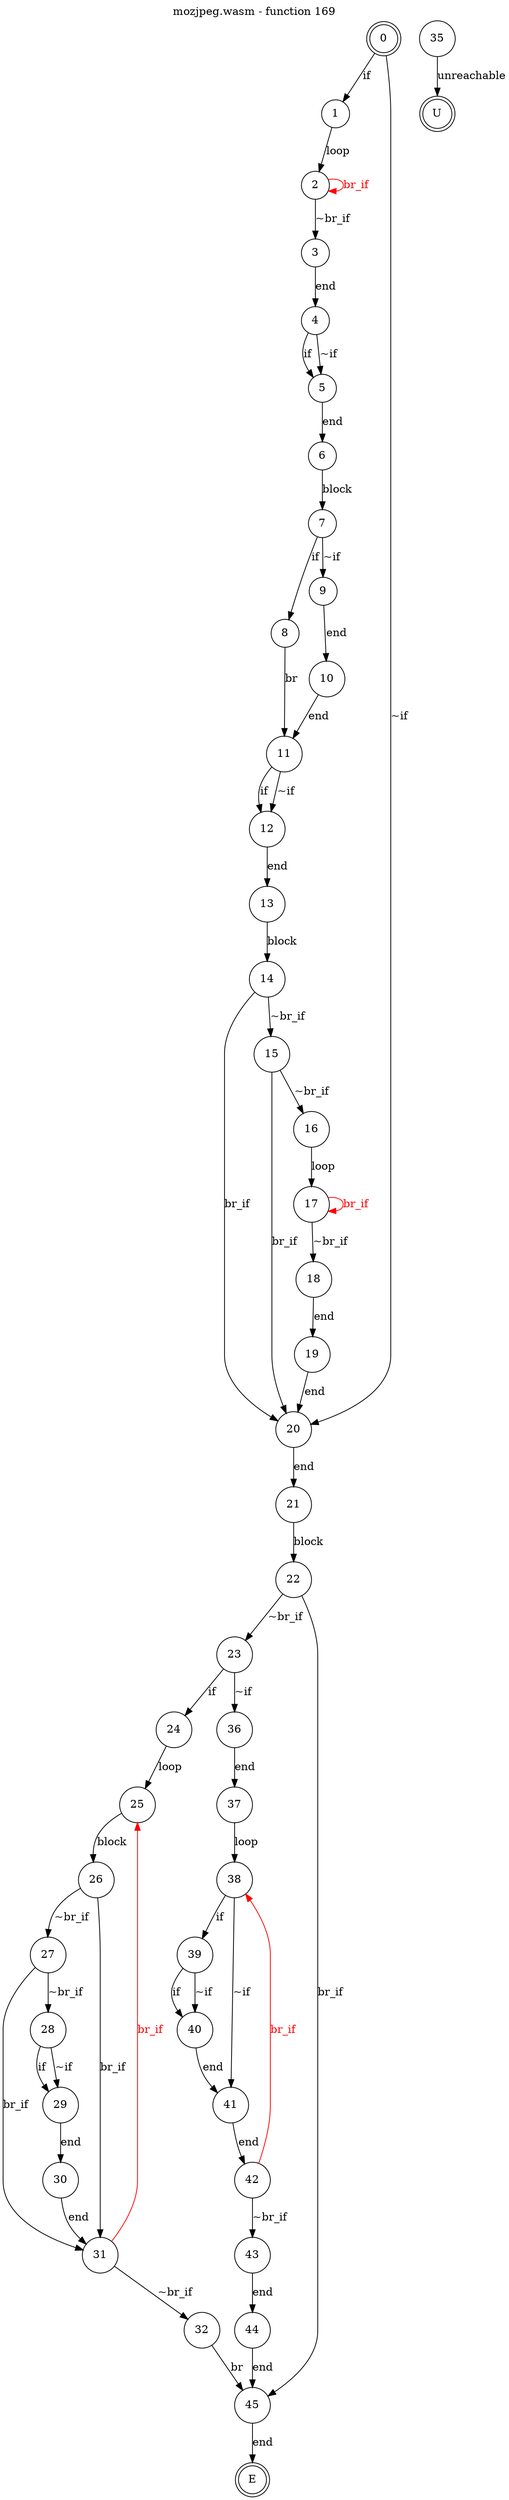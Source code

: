 digraph finite_state_machine {
    label = "mozjpeg.wasm - function 169"
    labelloc =  t
    labelfontsize = 16
    labelfontcolor = black
    labelfontname = "Helvetica"
    node [shape = doublecircle]; 0 E U ;
    node [shape = circle];
    0 -> 1[label="if"];
    0 -> 20[label="~if"];
    1 -> 2[label="loop"];
    2 -> 3[label="~br_if"];
    2 -> 2[color="red" fontcolor="red" label="br_if"];
    3 -> 4[label="end"];
    4 -> 5[label="if"];
    4 -> 5[label="~if"];
    5 -> 6[label="end"];
    6 -> 7[label="block"];
    7 -> 8[label="if"];
    7 -> 9[label="~if"];
    8 -> 11[label="br"];
    9 -> 10[label="end"];
    10 -> 11[label="end"];
    11 -> 12[label="if"];
    11 -> 12[label="~if"];
    12 -> 13[label="end"];
    13 -> 14[label="block"];
    14 -> 15[label="~br_if"];
    14 -> 20[label="br_if"];
    15 -> 16[label="~br_if"];
    15 -> 20[label="br_if"];
    16 -> 17[label="loop"];
    17 -> 18[label="~br_if"];
    17 -> 17[color="red" fontcolor="red" label="br_if"];
    18 -> 19[label="end"];
    19 -> 20[label="end"];
    20 -> 21[label="end"];
    21 -> 22[label="block"];
    22 -> 23[label="~br_if"];
    22 -> 45[label="br_if"];
    23 -> 24[label="if"];
    23 -> 36[label="~if"];
    24 -> 25[label="loop"];
    25 -> 26[label="block"];
    26 -> 27[label="~br_if"];
    26 -> 31[label="br_if"];
    27 -> 28[label="~br_if"];
    27 -> 31[label="br_if"];
    28 -> 29[label="if"];
    28 -> 29[label="~if"];
    29 -> 30[label="end"];
    30 -> 31[label="end"];
    31 -> 32[label="~br_if"];
    31 -> 25[color="red" fontcolor="red" label="br_if"];
    32 -> 45[label="br"];
    35 -> U[label="unreachable"];
    36 -> 37[label="end"];
    37 -> 38[label="loop"];
    38 -> 39[label="if"];
    38 -> 41[label="~if"];
    39 -> 40[label="if"];
    39 -> 40[label="~if"];
    40 -> 41[label="end"];
    41 -> 42[label="end"];
    42 -> 43[label="~br_if"];
    42 -> 38[color="red" fontcolor="red" label="br_if"];
    43 -> 44[label="end"];
    44 -> 45[label="end"];
    45 -> E[label="end"];
}
